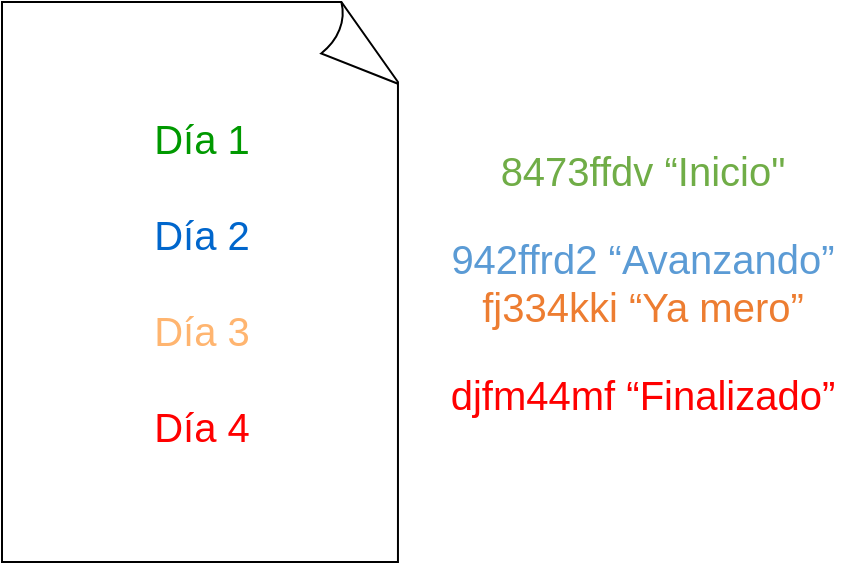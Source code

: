<mxfile version="18.0.0" type="device"><diagram id="zsL8kdgUsaUC7FuY70wu" name="Página-1"><mxGraphModel dx="1038" dy="589" grid="1" gridSize="10" guides="1" tooltips="1" connect="1" arrows="1" fold="1" page="1" pageScale="1" pageWidth="2336" pageHeight="1654" math="0" shadow="0"><root><mxCell id="0"/><mxCell id="1" parent="0"/><mxCell id="WKLQgG9oER4jhyLAObun-1" value="&lt;font color=&quot;#009900&quot;&gt;Día 1&lt;br style=&quot;font-size: 20px;&quot;&gt;&lt;/font&gt;&lt;br style=&quot;font-size: 20px;&quot;&gt;&lt;font color=&quot;#0066cc&quot;&gt;Día 2&lt;br style=&quot;font-size: 20px;&quot;&gt;&lt;/font&gt;&lt;br style=&quot;font-size: 20px;&quot;&gt;&lt;font color=&quot;#ffb570&quot;&gt;Día 3&lt;br style=&quot;font-size: 20px;&quot;&gt;&lt;/font&gt;&lt;br style=&quot;font-size: 20px;&quot;&gt;&lt;font color=&quot;#ff0000&quot;&gt;Día 4&lt;/font&gt;" style="whiteSpace=wrap;html=1;shape=mxgraph.basic.document;fontSize=20;" vertex="1" parent="1"><mxGeometry x="160" y="80" width="200" height="280" as="geometry"/></mxCell><mxCell id="WKLQgG9oER4jhyLAObun-2" value="&lt;p class=&quot;MsoNormal&quot; style=&quot;font-size: 20px;&quot;&gt;&lt;span style=&quot;color: rgb(112, 173, 71); font-size: 20px;&quot;&gt;8473ffdv “Inicio&quot;&lt;/span&gt;&lt;/p&gt;&lt;span style=&quot;color: rgb(91, 155, 213); background-color: initial; font-size: 20px;&quot;&gt;942ffrd2&amp;nbsp;&lt;/span&gt;&lt;span style=&quot;color: rgb(91, 155, 213); background-color: initial; font-size: 20px;&quot;&gt;“Avanzando”&lt;/span&gt;&lt;span style=&quot;color: rgb(91, 155, 213); background-color: initial; font-size: 20px;&quot;&gt;&lt;br style=&quot;font-size: 20px;&quot;&gt;&lt;/span&gt;&lt;span style=&quot;color: rgb(237, 125, 49); background-color: initial; font-size: 20px;&quot;&gt;fj334kki&amp;nbsp;&lt;/span&gt;&lt;span style=&quot;color: rgb(237, 125, 49); background-color: initial; font-size: 20px;&quot;&gt;“Ya mero”&lt;/span&gt;&lt;span style=&quot;color: rgb(237, 125, 49); background-color: initial; font-size: 20px;&quot;&gt;&lt;br style=&quot;font-size: 20px;&quot;&gt;&lt;/span&gt;&lt;p class=&quot;MsoNormal&quot; style=&quot;font-size: 20px;&quot;&gt;&lt;span style=&quot;color: red; font-size: 20px;&quot;&gt;djfm44mf “Finalizado”&lt;/span&gt;&lt;/p&gt;" style="text;html=1;align=center;verticalAlign=middle;resizable=0;points=[];autosize=1;strokeColor=none;fillColor=none;fontSize=20;" vertex="1" parent="1"><mxGeometry x="380" y="130" width="200" height="180" as="geometry"/></mxCell></root></mxGraphModel></diagram></mxfile>